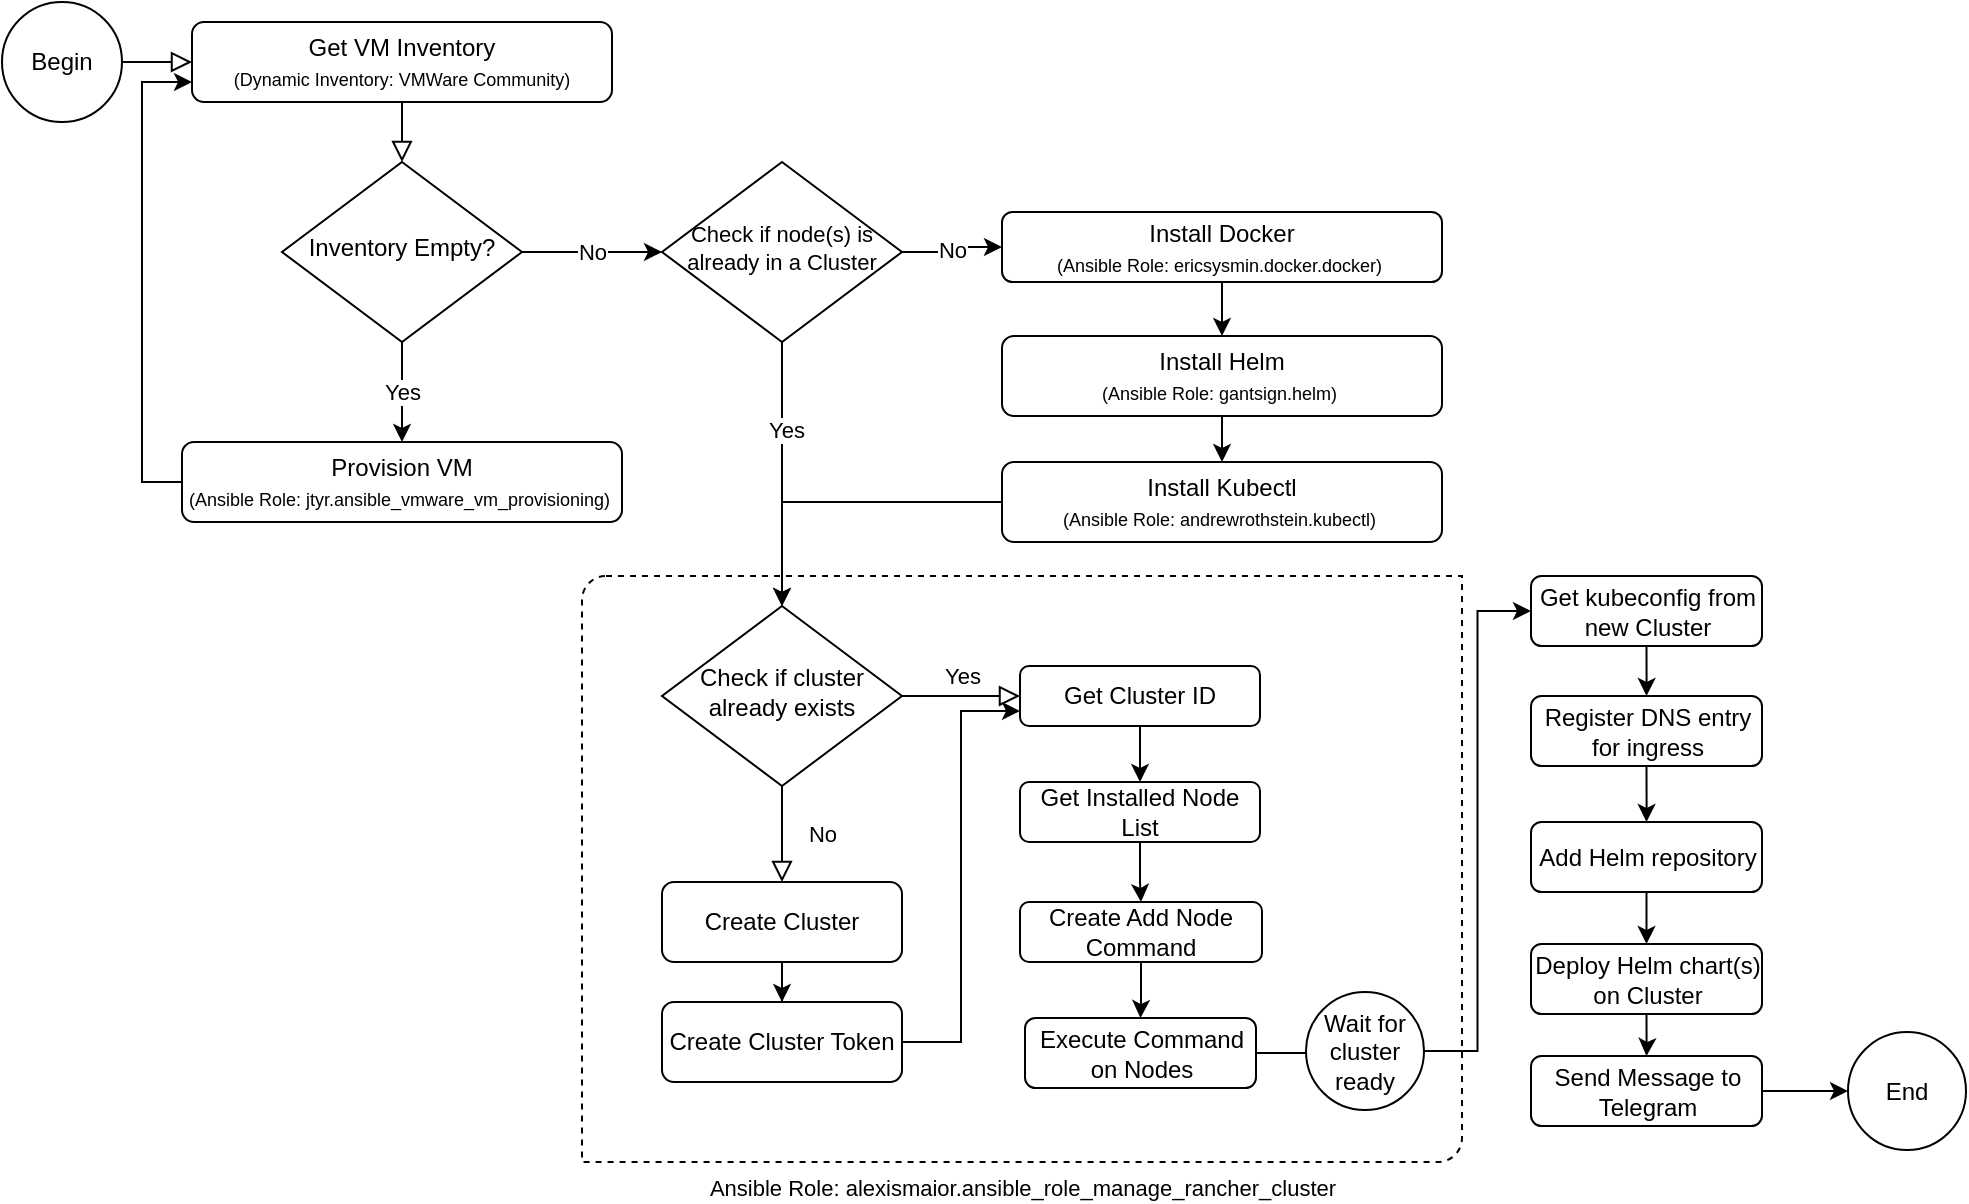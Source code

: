 <mxfile version="13.10.2" type="github">
  <diagram id="C5RBs43oDa-KdzZeNtuy" name="Page-1">
    <mxGraphModel dx="1011" dy="581" grid="1" gridSize="10" guides="1" tooltips="1" connect="1" arrows="1" fold="1" page="1" pageScale="1" pageWidth="827" pageHeight="1169" math="0" shadow="0">
      <root>
        <mxCell id="WIyWlLk6GJQsqaUBKTNV-0" />
        <mxCell id="WIyWlLk6GJQsqaUBKTNV-1" parent="WIyWlLk6GJQsqaUBKTNV-0" />
        <mxCell id="VpD8w-KAUAByEMXQQ5Yl-3" value="Ansible Role:&amp;nbsp;alexismaior.ansible_role_manage_rancher_cluster&lt;br&gt;" style="verticalLabelPosition=bottom;verticalAlign=top;html=1;shape=mxgraph.basic.diag_round_rect;dx=6;fontSize=11;labelBackgroundColor=none;fillColor=none;dashed=1;" vertex="1" parent="WIyWlLk6GJQsqaUBKTNV-1">
          <mxGeometry x="290" y="327" width="440" height="293" as="geometry" />
        </mxCell>
        <mxCell id="WIyWlLk6GJQsqaUBKTNV-2" value="" style="rounded=0;html=1;jettySize=auto;orthogonalLoop=1;fontSize=11;endArrow=block;endFill=0;endSize=8;strokeWidth=1;shadow=0;labelBackgroundColor=none;edgeStyle=orthogonalEdgeStyle;" parent="WIyWlLk6GJQsqaUBKTNV-1" source="JwHX2udDNT2M7cvMBdkV-4" target="JwHX2udDNT2M7cvMBdkV-0" edge="1">
          <mxGeometry relative="1" as="geometry">
            <mxPoint x="235" y="120" as="sourcePoint" />
          </mxGeometry>
        </mxCell>
        <mxCell id="WIyWlLk6GJQsqaUBKTNV-4" value="No" style="rounded=0;html=1;jettySize=auto;orthogonalLoop=1;fontSize=11;endArrow=block;endFill=0;endSize=8;strokeWidth=1;shadow=0;labelBackgroundColor=none;edgeStyle=orthogonalEdgeStyle;" parent="WIyWlLk6GJQsqaUBKTNV-1" source="WIyWlLk6GJQsqaUBKTNV-6" target="WIyWlLk6GJQsqaUBKTNV-11" edge="1">
          <mxGeometry y="20" relative="1" as="geometry">
            <mxPoint as="offset" />
            <mxPoint x="390" y="550" as="targetPoint" />
          </mxGeometry>
        </mxCell>
        <mxCell id="WIyWlLk6GJQsqaUBKTNV-5" value="Yes" style="edgeStyle=orthogonalEdgeStyle;rounded=0;html=1;jettySize=auto;orthogonalLoop=1;fontSize=11;endArrow=block;endFill=0;endSize=8;strokeWidth=1;shadow=0;labelBackgroundColor=none;" parent="WIyWlLk6GJQsqaUBKTNV-1" source="WIyWlLk6GJQsqaUBKTNV-6" target="ro4fjz_k7fc-FlAlumym-7" edge="1">
          <mxGeometry y="10" relative="1" as="geometry">
            <mxPoint as="offset" />
            <mxPoint x="560" y="385" as="targetPoint" />
          </mxGeometry>
        </mxCell>
        <mxCell id="WIyWlLk6GJQsqaUBKTNV-6" value="Check if cluster already exists" style="rhombus;whiteSpace=wrap;html=1;shadow=0;fontFamily=Helvetica;fontSize=12;align=center;strokeWidth=1;spacing=6;spacingTop=-4;" parent="WIyWlLk6GJQsqaUBKTNV-1" vertex="1">
          <mxGeometry x="330" y="342" width="120" height="90" as="geometry" />
        </mxCell>
        <mxCell id="ro4fjz_k7fc-FlAlumym-2" value="" style="edgeStyle=orthogonalEdgeStyle;rounded=0;orthogonalLoop=1;jettySize=auto;html=1;" parent="WIyWlLk6GJQsqaUBKTNV-1" source="WIyWlLk6GJQsqaUBKTNV-11" target="ro4fjz_k7fc-FlAlumym-1" edge="1">
          <mxGeometry relative="1" as="geometry" />
        </mxCell>
        <mxCell id="WIyWlLk6GJQsqaUBKTNV-11" value="Create Cluster" style="rounded=1;whiteSpace=wrap;html=1;fontSize=12;glass=0;strokeWidth=1;shadow=0;" parent="WIyWlLk6GJQsqaUBKTNV-1" vertex="1">
          <mxGeometry x="330" y="480" width="120" height="40" as="geometry" />
        </mxCell>
        <mxCell id="ro4fjz_k7fc-FlAlumym-0" value="Begin" style="ellipse;whiteSpace=wrap;html=1;aspect=fixed;" parent="WIyWlLk6GJQsqaUBKTNV-1" vertex="1">
          <mxGeometry y="40" width="60" height="60" as="geometry" />
        </mxCell>
        <mxCell id="ro4fjz_k7fc-FlAlumym-10" style="edgeStyle=orthogonalEdgeStyle;rounded=0;orthogonalLoop=1;jettySize=auto;html=1;entryX=0;entryY=0.75;entryDx=0;entryDy=0;" parent="WIyWlLk6GJQsqaUBKTNV-1" source="ro4fjz_k7fc-FlAlumym-1" target="ro4fjz_k7fc-FlAlumym-7" edge="1">
          <mxGeometry relative="1" as="geometry" />
        </mxCell>
        <mxCell id="ro4fjz_k7fc-FlAlumym-1" value="Create Cluster Token" style="whiteSpace=wrap;html=1;rounded=1;shadow=0;strokeWidth=1;glass=0;" parent="WIyWlLk6GJQsqaUBKTNV-1" vertex="1">
          <mxGeometry x="330" y="540" width="120" height="40" as="geometry" />
        </mxCell>
        <mxCell id="ro4fjz_k7fc-FlAlumym-9" style="edgeStyle=orthogonalEdgeStyle;rounded=0;orthogonalLoop=1;jettySize=auto;html=1;entryX=0.5;entryY=0;entryDx=0;entryDy=0;" parent="WIyWlLk6GJQsqaUBKTNV-1" source="ro4fjz_k7fc-FlAlumym-7" target="ro4fjz_k7fc-FlAlumym-8" edge="1">
          <mxGeometry relative="1" as="geometry" />
        </mxCell>
        <mxCell id="ro4fjz_k7fc-FlAlumym-7" value="Get Cluster ID" style="whiteSpace=wrap;html=1;rounded=1;shadow=0;strokeWidth=1;glass=0;" parent="WIyWlLk6GJQsqaUBKTNV-1" vertex="1">
          <mxGeometry x="509" y="372" width="120" height="30" as="geometry" />
        </mxCell>
        <mxCell id="ro4fjz_k7fc-FlAlumym-12" value="" style="edgeStyle=orthogonalEdgeStyle;rounded=0;orthogonalLoop=1;jettySize=auto;html=1;" parent="WIyWlLk6GJQsqaUBKTNV-1" source="ro4fjz_k7fc-FlAlumym-8" target="ro4fjz_k7fc-FlAlumym-11" edge="1">
          <mxGeometry relative="1" as="geometry" />
        </mxCell>
        <mxCell id="ro4fjz_k7fc-FlAlumym-8" value="Get Installed Node List" style="whiteSpace=wrap;html=1;rounded=1;shadow=0;strokeWidth=1;glass=0;" parent="WIyWlLk6GJQsqaUBKTNV-1" vertex="1">
          <mxGeometry x="509" y="430" width="120" height="30" as="geometry" />
        </mxCell>
        <mxCell id="ro4fjz_k7fc-FlAlumym-14" value="" style="edgeStyle=orthogonalEdgeStyle;rounded=0;orthogonalLoop=1;jettySize=auto;html=1;" parent="WIyWlLk6GJQsqaUBKTNV-1" source="ro4fjz_k7fc-FlAlumym-11" target="ro4fjz_k7fc-FlAlumym-13" edge="1">
          <mxGeometry relative="1" as="geometry" />
        </mxCell>
        <mxCell id="ro4fjz_k7fc-FlAlumym-11" value="Create Add Node Command" style="whiteSpace=wrap;html=1;rounded=1;shadow=0;strokeWidth=1;glass=0;" parent="WIyWlLk6GJQsqaUBKTNV-1" vertex="1">
          <mxGeometry x="509" y="490" width="121" height="30" as="geometry" />
        </mxCell>
        <mxCell id="ro4fjz_k7fc-FlAlumym-16" style="edgeStyle=orthogonalEdgeStyle;rounded=0;orthogonalLoop=1;jettySize=auto;html=1;exitX=1;exitY=0.5;exitDx=0;exitDy=0;entryX=0;entryY=0.5;entryDx=0;entryDy=0;" parent="WIyWlLk6GJQsqaUBKTNV-1" source="ro4fjz_k7fc-FlAlumym-13" edge="1">
          <mxGeometry relative="1" as="geometry">
            <mxPoint x="690" y="565.5" as="targetPoint" />
          </mxGeometry>
        </mxCell>
        <mxCell id="ro4fjz_k7fc-FlAlumym-13" value="Execute Command on Nodes" style="whiteSpace=wrap;html=1;rounded=1;shadow=0;strokeWidth=1;glass=0;" parent="WIyWlLk6GJQsqaUBKTNV-1" vertex="1">
          <mxGeometry x="511.5" y="548" width="115.5" height="35" as="geometry" />
        </mxCell>
        <mxCell id="VpD8w-KAUAByEMXQQ5Yl-11" style="edgeStyle=orthogonalEdgeStyle;rounded=0;orthogonalLoop=1;jettySize=auto;html=1;exitX=1;exitY=0.5;exitDx=0;exitDy=0;entryX=0;entryY=0.5;entryDx=0;entryDy=0;fontSize=11;fontColor=#000000;" edge="1" parent="WIyWlLk6GJQsqaUBKTNV-1" source="ro4fjz_k7fc-FlAlumym-15" target="VpD8w-KAUAByEMXQQ5Yl-6">
          <mxGeometry relative="1" as="geometry" />
        </mxCell>
        <mxCell id="ro4fjz_k7fc-FlAlumym-15" value="Wait for cluster ready" style="ellipse;whiteSpace=wrap;html=1;aspect=fixed;" parent="WIyWlLk6GJQsqaUBKTNV-1" vertex="1">
          <mxGeometry x="652" y="535" width="59" height="59" as="geometry" />
        </mxCell>
        <mxCell id="ro4fjz_k7fc-FlAlumym-17" value="End" style="ellipse;whiteSpace=wrap;html=1;aspect=fixed;" parent="WIyWlLk6GJQsqaUBKTNV-1" vertex="1">
          <mxGeometry x="923" y="555" width="59" height="59" as="geometry" />
        </mxCell>
        <mxCell id="JwHX2udDNT2M7cvMBdkV-2" value="Yes" style="edgeStyle=orthogonalEdgeStyle;rounded=0;orthogonalLoop=1;jettySize=auto;html=1;exitX=0.5;exitY=1;exitDx=0;exitDy=0;entryX=0.5;entryY=0;entryDx=0;entryDy=0;" parent="WIyWlLk6GJQsqaUBKTNV-1" source="JwHX2udDNT2M7cvMBdkV-0" target="JwHX2udDNT2M7cvMBdkV-1" edge="1">
          <mxGeometry relative="1" as="geometry">
            <mxPoint x="393" y="115" as="sourcePoint" />
          </mxGeometry>
        </mxCell>
        <mxCell id="JwHX2udDNT2M7cvMBdkV-8" value="No" style="edgeStyle=orthogonalEdgeStyle;rounded=0;orthogonalLoop=1;jettySize=auto;html=1;exitX=1;exitY=0.5;exitDx=0;exitDy=0;" parent="WIyWlLk6GJQsqaUBKTNV-1" source="JwHX2udDNT2M7cvMBdkV-0" target="JwHX2udDNT2M7cvMBdkV-6" edge="1">
          <mxGeometry relative="1" as="geometry" />
        </mxCell>
        <mxCell id="JwHX2udDNT2M7cvMBdkV-0" value="Inventory Empty?" style="rhombus;whiteSpace=wrap;html=1;shadow=0;fontFamily=Helvetica;fontSize=12;align=center;strokeWidth=1;spacing=6;spacingTop=-4;" parent="WIyWlLk6GJQsqaUBKTNV-1" vertex="1">
          <mxGeometry x="140" y="120" width="120" height="90" as="geometry" />
        </mxCell>
        <mxCell id="JwHX2udDNT2M7cvMBdkV-7" style="edgeStyle=orthogonalEdgeStyle;rounded=0;orthogonalLoop=1;jettySize=auto;html=1;exitX=0;exitY=0.5;exitDx=0;exitDy=0;entryX=0;entryY=0.75;entryDx=0;entryDy=0;" parent="WIyWlLk6GJQsqaUBKTNV-1" source="JwHX2udDNT2M7cvMBdkV-1" target="JwHX2udDNT2M7cvMBdkV-4" edge="1">
          <mxGeometry relative="1" as="geometry" />
        </mxCell>
        <mxCell id="JwHX2udDNT2M7cvMBdkV-1" value="Provision VM &lt;br&gt;&lt;font style=&quot;font-size: 9px&quot;&gt;(Ansible Role:&amp;nbsp;jtyr.ansible_vmware_vm_provisioning)&amp;nbsp;&lt;/font&gt;" style="rounded=1;whiteSpace=wrap;html=1;fontSize=12;glass=0;strokeWidth=1;shadow=0;" parent="WIyWlLk6GJQsqaUBKTNV-1" vertex="1">
          <mxGeometry x="90" y="260" width="220" height="40" as="geometry" />
        </mxCell>
        <mxCell id="JwHX2udDNT2M7cvMBdkV-4" value="Get VM Inventory&lt;br&gt;&lt;span style=&quot;font-size: 9px&quot;&gt;(Dynamic Inventory:&amp;nbsp;VMWare Community)&lt;/span&gt;" style="rounded=1;whiteSpace=wrap;html=1;fontSize=12;glass=0;strokeWidth=1;shadow=0;" parent="WIyWlLk6GJQsqaUBKTNV-1" vertex="1">
          <mxGeometry x="95" y="50" width="210" height="40" as="geometry" />
        </mxCell>
        <mxCell id="JwHX2udDNT2M7cvMBdkV-5" value="" style="rounded=0;html=1;jettySize=auto;orthogonalLoop=1;fontSize=11;endArrow=block;endFill=0;endSize=8;strokeWidth=1;shadow=0;labelBackgroundColor=none;edgeStyle=orthogonalEdgeStyle;entryX=0;entryY=0.5;entryDx=0;entryDy=0;" parent="WIyWlLk6GJQsqaUBKTNV-1" source="ro4fjz_k7fc-FlAlumym-0" target="JwHX2udDNT2M7cvMBdkV-4" edge="1">
          <mxGeometry relative="1" as="geometry">
            <mxPoint x="60" y="70" as="sourcePoint" />
            <mxPoint x="220" y="70" as="targetPoint" />
          </mxGeometry>
        </mxCell>
        <mxCell id="JwHX2udDNT2M7cvMBdkV-10" value="No" style="edgeStyle=orthogonalEdgeStyle;rounded=0;orthogonalLoop=1;jettySize=auto;html=1;exitX=1;exitY=0.5;exitDx=0;exitDy=0;fontSize=11;" parent="WIyWlLk6GJQsqaUBKTNV-1" source="JwHX2udDNT2M7cvMBdkV-6" target="JwHX2udDNT2M7cvMBdkV-11" edge="1">
          <mxGeometry relative="1" as="geometry">
            <mxPoint x="490" y="165" as="targetPoint" />
          </mxGeometry>
        </mxCell>
        <mxCell id="VpD8w-KAUAByEMXQQ5Yl-0" style="edgeStyle=orthogonalEdgeStyle;rounded=0;orthogonalLoop=1;jettySize=auto;html=1;exitX=0.5;exitY=1;exitDx=0;exitDy=0;fontSize=11;" edge="1" parent="WIyWlLk6GJQsqaUBKTNV-1" source="JwHX2udDNT2M7cvMBdkV-6" target="WIyWlLk6GJQsqaUBKTNV-6">
          <mxGeometry relative="1" as="geometry" />
        </mxCell>
        <mxCell id="VpD8w-KAUAByEMXQQ5Yl-2" value="Yes" style="edgeLabel;html=1;align=center;verticalAlign=middle;resizable=0;points=[];fontSize=11;" vertex="1" connectable="0" parent="VpD8w-KAUAByEMXQQ5Yl-0">
          <mxGeometry x="-0.339" y="2" relative="1" as="geometry">
            <mxPoint as="offset" />
          </mxGeometry>
        </mxCell>
        <mxCell id="JwHX2udDNT2M7cvMBdkV-6" value="Check if node(s) is already in a Cluster" style="rhombus;whiteSpace=wrap;html=1;shadow=0;fontFamily=Helvetica;fontSize=11;align=center;strokeWidth=1;spacing=6;spacingTop=-4;" parent="WIyWlLk6GJQsqaUBKTNV-1" vertex="1">
          <mxGeometry x="330" y="120" width="120" height="90" as="geometry" />
        </mxCell>
        <mxCell id="JwHX2udDNT2M7cvMBdkV-13" value="" style="edgeStyle=orthogonalEdgeStyle;rounded=0;orthogonalLoop=1;jettySize=auto;html=1;fontSize=11;" parent="WIyWlLk6GJQsqaUBKTNV-1" source="JwHX2udDNT2M7cvMBdkV-11" target="JwHX2udDNT2M7cvMBdkV-12" edge="1">
          <mxGeometry relative="1" as="geometry" />
        </mxCell>
        <mxCell id="JwHX2udDNT2M7cvMBdkV-11" value="Install Docker&lt;br&gt;&lt;font style=&quot;font-size: 9px&quot;&gt;(Ansible Role:&amp;nbsp;ericsysmin.docker.docker)&amp;nbsp;&lt;/font&gt;" style="rounded=1;whiteSpace=wrap;html=1;fontSize=12;glass=0;strokeWidth=1;shadow=0;" parent="WIyWlLk6GJQsqaUBKTNV-1" vertex="1">
          <mxGeometry x="500" y="145" width="220" height="35" as="geometry" />
        </mxCell>
        <mxCell id="JwHX2udDNT2M7cvMBdkV-15" value="" style="edgeStyle=orthogonalEdgeStyle;rounded=0;orthogonalLoop=1;jettySize=auto;html=1;fontSize=11;" parent="WIyWlLk6GJQsqaUBKTNV-1" source="JwHX2udDNT2M7cvMBdkV-12" target="JwHX2udDNT2M7cvMBdkV-14" edge="1">
          <mxGeometry relative="1" as="geometry" />
        </mxCell>
        <mxCell id="JwHX2udDNT2M7cvMBdkV-12" value="Install Helm&lt;br&gt;&lt;font style=&quot;font-size: 9px&quot;&gt;(Ansible Role:&amp;nbsp;gantsign.helm)&amp;nbsp;&lt;/font&gt;" style="rounded=1;whiteSpace=wrap;html=1;fontSize=12;glass=0;strokeWidth=1;shadow=0;" parent="WIyWlLk6GJQsqaUBKTNV-1" vertex="1">
          <mxGeometry x="500" y="207" width="220" height="40" as="geometry" />
        </mxCell>
        <mxCell id="VpD8w-KAUAByEMXQQ5Yl-1" style="edgeStyle=orthogonalEdgeStyle;rounded=0;orthogonalLoop=1;jettySize=auto;html=1;exitX=0;exitY=0.5;exitDx=0;exitDy=0;fontSize=11;" edge="1" parent="WIyWlLk6GJQsqaUBKTNV-1" source="JwHX2udDNT2M7cvMBdkV-14" target="WIyWlLk6GJQsqaUBKTNV-6">
          <mxGeometry relative="1" as="geometry" />
        </mxCell>
        <mxCell id="JwHX2udDNT2M7cvMBdkV-14" value="Install Kubectl&lt;br&gt;&lt;font style=&quot;font-size: 9px&quot;&gt;(Ansible Role:&amp;nbsp;andrewrothstein.kubectl)&amp;nbsp;&lt;/font&gt;" style="rounded=1;whiteSpace=wrap;html=1;fontSize=12;glass=0;strokeWidth=1;shadow=0;" parent="WIyWlLk6GJQsqaUBKTNV-1" vertex="1">
          <mxGeometry x="500" y="270" width="220" height="40" as="geometry" />
        </mxCell>
        <mxCell id="VpD8w-KAUAByEMXQQ5Yl-12" style="edgeStyle=orthogonalEdgeStyle;rounded=0;orthogonalLoop=1;jettySize=auto;html=1;exitX=0.5;exitY=1;exitDx=0;exitDy=0;fontSize=11;fontColor=#000000;" edge="1" parent="WIyWlLk6GJQsqaUBKTNV-1" source="VpD8w-KAUAByEMXQQ5Yl-6" target="VpD8w-KAUAByEMXQQ5Yl-7">
          <mxGeometry relative="1" as="geometry" />
        </mxCell>
        <mxCell id="VpD8w-KAUAByEMXQQ5Yl-6" value="Get kubeconfig from new Cluster" style="whiteSpace=wrap;html=1;rounded=1;shadow=0;strokeWidth=1;glass=0;" vertex="1" parent="WIyWlLk6GJQsqaUBKTNV-1">
          <mxGeometry x="764.5" y="327" width="115.5" height="35" as="geometry" />
        </mxCell>
        <mxCell id="VpD8w-KAUAByEMXQQ5Yl-13" style="edgeStyle=orthogonalEdgeStyle;rounded=0;orthogonalLoop=1;jettySize=auto;html=1;exitX=0.5;exitY=1;exitDx=0;exitDy=0;fontSize=11;fontColor=#000000;" edge="1" parent="WIyWlLk6GJQsqaUBKTNV-1" source="VpD8w-KAUAByEMXQQ5Yl-7" target="VpD8w-KAUAByEMXQQ5Yl-8">
          <mxGeometry relative="1" as="geometry" />
        </mxCell>
        <mxCell id="VpD8w-KAUAByEMXQQ5Yl-7" value="Register DNS entry for ingress" style="whiteSpace=wrap;html=1;rounded=1;shadow=0;strokeWidth=1;glass=0;" vertex="1" parent="WIyWlLk6GJQsqaUBKTNV-1">
          <mxGeometry x="764.5" y="387" width="115.5" height="35" as="geometry" />
        </mxCell>
        <mxCell id="VpD8w-KAUAByEMXQQ5Yl-14" style="edgeStyle=orthogonalEdgeStyle;rounded=0;orthogonalLoop=1;jettySize=auto;html=1;exitX=0.5;exitY=1;exitDx=0;exitDy=0;entryX=0.5;entryY=0;entryDx=0;entryDy=0;fontSize=11;fontColor=#000000;" edge="1" parent="WIyWlLk6GJQsqaUBKTNV-1" source="VpD8w-KAUAByEMXQQ5Yl-8" target="VpD8w-KAUAByEMXQQ5Yl-9">
          <mxGeometry relative="1" as="geometry" />
        </mxCell>
        <mxCell id="VpD8w-KAUAByEMXQQ5Yl-8" value="Add Helm repository" style="whiteSpace=wrap;html=1;rounded=1;shadow=0;strokeWidth=1;glass=0;" vertex="1" parent="WIyWlLk6GJQsqaUBKTNV-1">
          <mxGeometry x="764.5" y="450" width="115.5" height="35" as="geometry" />
        </mxCell>
        <mxCell id="VpD8w-KAUAByEMXQQ5Yl-15" style="edgeStyle=orthogonalEdgeStyle;rounded=0;orthogonalLoop=1;jettySize=auto;html=1;exitX=0.5;exitY=1;exitDx=0;exitDy=0;fontSize=11;fontColor=#000000;" edge="1" parent="WIyWlLk6GJQsqaUBKTNV-1" source="VpD8w-KAUAByEMXQQ5Yl-9" target="VpD8w-KAUAByEMXQQ5Yl-10">
          <mxGeometry relative="1" as="geometry" />
        </mxCell>
        <mxCell id="VpD8w-KAUAByEMXQQ5Yl-9" value="Deploy Helm chart(s) on Cluster" style="whiteSpace=wrap;html=1;rounded=1;shadow=0;strokeWidth=1;glass=0;" vertex="1" parent="WIyWlLk6GJQsqaUBKTNV-1">
          <mxGeometry x="764.5" y="511" width="115.5" height="35" as="geometry" />
        </mxCell>
        <mxCell id="VpD8w-KAUAByEMXQQ5Yl-16" style="edgeStyle=orthogonalEdgeStyle;rounded=0;orthogonalLoop=1;jettySize=auto;html=1;exitX=1;exitY=0.5;exitDx=0;exitDy=0;fontSize=11;fontColor=#000000;" edge="1" parent="WIyWlLk6GJQsqaUBKTNV-1" source="VpD8w-KAUAByEMXQQ5Yl-10" target="ro4fjz_k7fc-FlAlumym-17">
          <mxGeometry relative="1" as="geometry" />
        </mxCell>
        <mxCell id="VpD8w-KAUAByEMXQQ5Yl-10" value="Send Message to Telegram" style="whiteSpace=wrap;html=1;rounded=1;shadow=0;strokeWidth=1;glass=0;" vertex="1" parent="WIyWlLk6GJQsqaUBKTNV-1">
          <mxGeometry x="764.5" y="567" width="115.5" height="35" as="geometry" />
        </mxCell>
      </root>
    </mxGraphModel>
  </diagram>
</mxfile>
